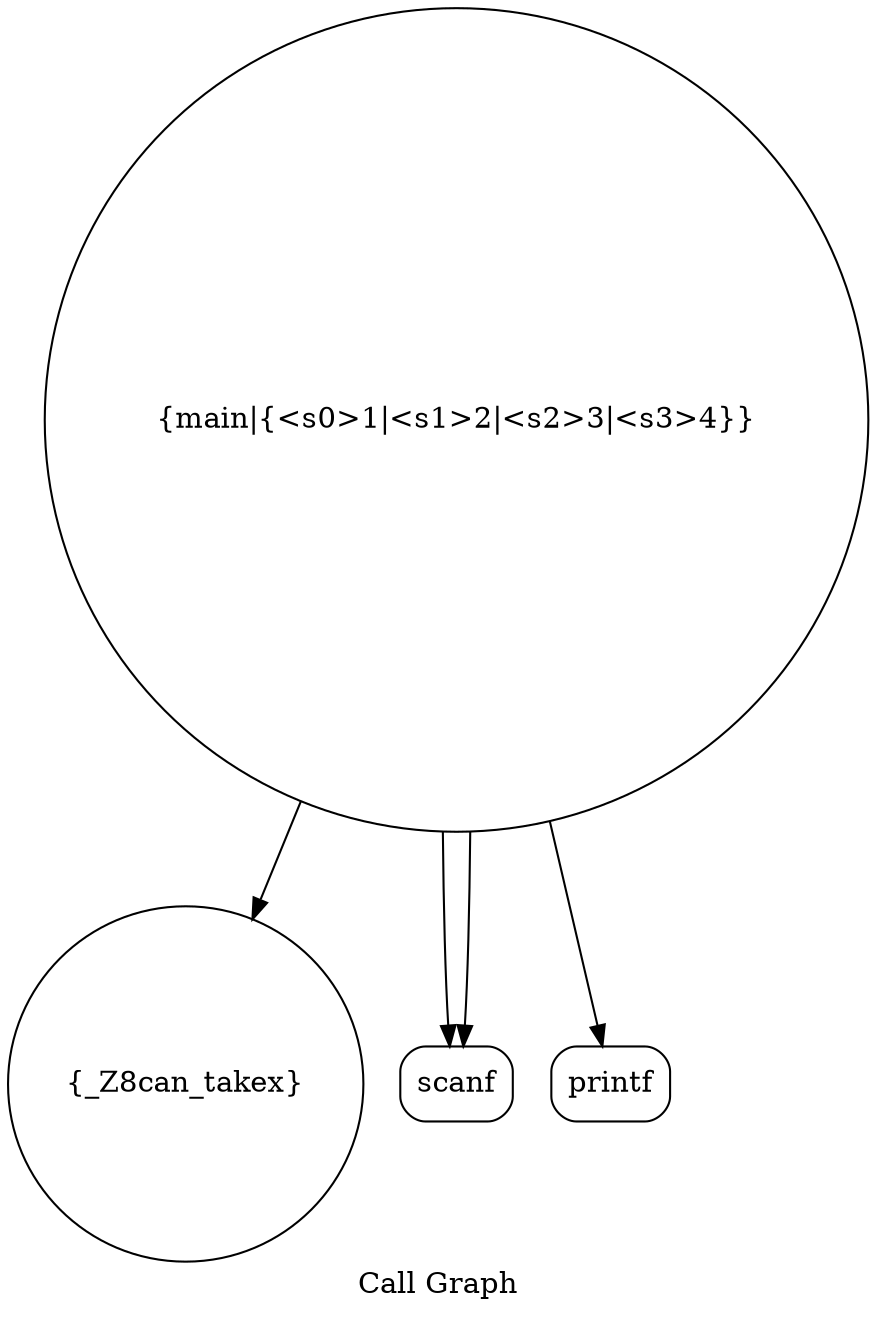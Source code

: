 digraph "Call Graph" {
	label="Call Graph";

	Node0x557f9579ee40 [shape=record,shape=circle,label="{_Z8can_takex}"];
	Node0x557f9579f350 [shape=record,shape=Mrecord,label="{scanf}"];
	Node0x557f9579f2d0 [shape=record,shape=circle,label="{main|{<s0>1|<s1>2|<s2>3|<s3>4}}"];
	Node0x557f9579f2d0:s0 -> Node0x557f9579f350[color=black];
	Node0x557f9579f2d0:s1 -> Node0x557f9579f350[color=black];
	Node0x557f9579f2d0:s2 -> Node0x557f9579ee40[color=black];
	Node0x557f9579f2d0:s3 -> Node0x557f9579f3d0[color=black];
	Node0x557f9579f3d0 [shape=record,shape=Mrecord,label="{printf}"];
}
